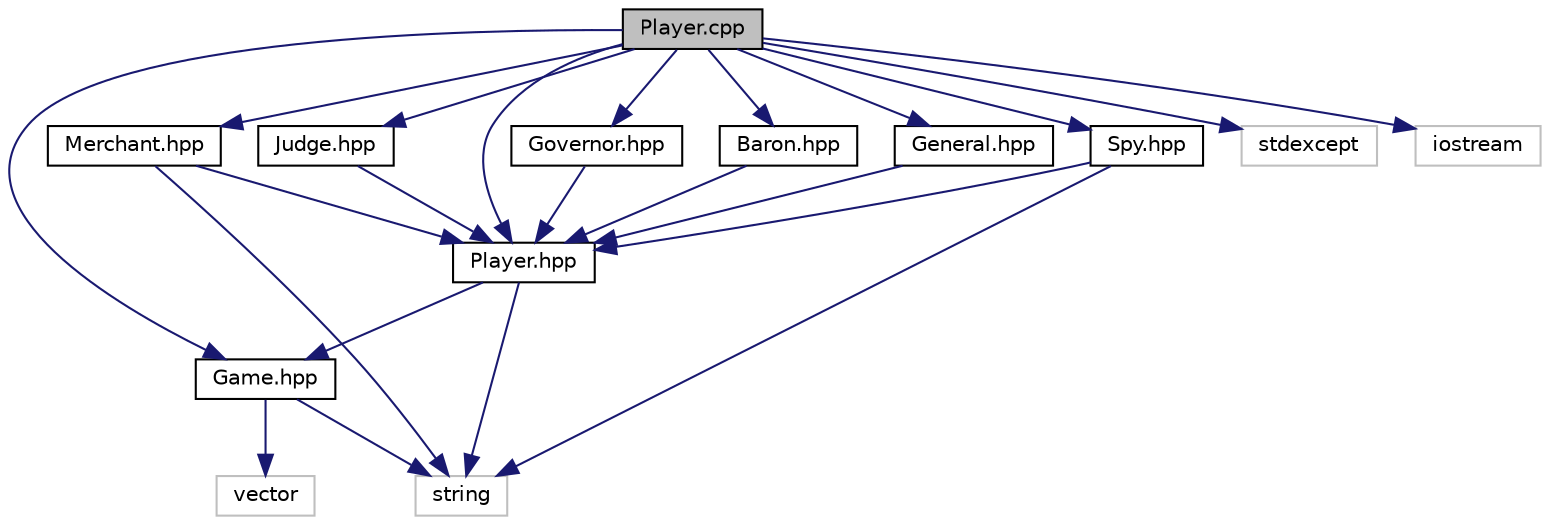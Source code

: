 digraph "Player.cpp"
{
 // LATEX_PDF_SIZE
  edge [fontname="Helvetica",fontsize="10",labelfontname="Helvetica",labelfontsize="10"];
  node [fontname="Helvetica",fontsize="10",shape=record];
  Node1 [label="Player.cpp",height=0.2,width=0.4,color="black", fillcolor="grey75", style="filled", fontcolor="black",tooltip=" "];
  Node1 -> Node2 [color="midnightblue",fontsize="10",style="solid"];
  Node2 [label="Game.hpp",height=0.2,width=0.4,color="black", fillcolor="white", style="filled",URL="$Game_8hpp.html",tooltip=" "];
  Node2 -> Node3 [color="midnightblue",fontsize="10",style="solid"];
  Node3 [label="vector",height=0.2,width=0.4,color="grey75", fillcolor="white", style="filled",tooltip=" "];
  Node2 -> Node4 [color="midnightblue",fontsize="10",style="solid"];
  Node4 [label="string",height=0.2,width=0.4,color="grey75", fillcolor="white", style="filled",tooltip=" "];
  Node1 -> Node5 [color="midnightblue",fontsize="10",style="solid"];
  Node5 [label="Player.hpp",height=0.2,width=0.4,color="black", fillcolor="white", style="filled",URL="$Player_8hpp.html",tooltip=" "];
  Node5 -> Node4 [color="midnightblue",fontsize="10",style="solid"];
  Node5 -> Node2 [color="midnightblue",fontsize="10",style="solid"];
  Node1 -> Node6 [color="midnightblue",fontsize="10",style="solid"];
  Node6 [label="Governor.hpp",height=0.2,width=0.4,color="black", fillcolor="white", style="filled",URL="$Governor_8hpp.html",tooltip=" "];
  Node6 -> Node5 [color="midnightblue",fontsize="10",style="solid"];
  Node1 -> Node7 [color="midnightblue",fontsize="10",style="solid"];
  Node7 [label="Spy.hpp",height=0.2,width=0.4,color="black", fillcolor="white", style="filled",URL="$Spy_8hpp.html",tooltip=" "];
  Node7 -> Node5 [color="midnightblue",fontsize="10",style="solid"];
  Node7 -> Node4 [color="midnightblue",fontsize="10",style="solid"];
  Node1 -> Node8 [color="midnightblue",fontsize="10",style="solid"];
  Node8 [label="Baron.hpp",height=0.2,width=0.4,color="black", fillcolor="white", style="filled",URL="$Baron_8hpp.html",tooltip=" "];
  Node8 -> Node5 [color="midnightblue",fontsize="10",style="solid"];
  Node1 -> Node9 [color="midnightblue",fontsize="10",style="solid"];
  Node9 [label="General.hpp",height=0.2,width=0.4,color="black", fillcolor="white", style="filled",URL="$General_8hpp.html",tooltip=" "];
  Node9 -> Node5 [color="midnightblue",fontsize="10",style="solid"];
  Node1 -> Node10 [color="midnightblue",fontsize="10",style="solid"];
  Node10 [label="Judge.hpp",height=0.2,width=0.4,color="black", fillcolor="white", style="filled",URL="$Judge_8hpp.html",tooltip=" "];
  Node10 -> Node5 [color="midnightblue",fontsize="10",style="solid"];
  Node1 -> Node11 [color="midnightblue",fontsize="10",style="solid"];
  Node11 [label="Merchant.hpp",height=0.2,width=0.4,color="black", fillcolor="white", style="filled",URL="$Merchant_8hpp.html",tooltip=" "];
  Node11 -> Node5 [color="midnightblue",fontsize="10",style="solid"];
  Node11 -> Node4 [color="midnightblue",fontsize="10",style="solid"];
  Node1 -> Node12 [color="midnightblue",fontsize="10",style="solid"];
  Node12 [label="stdexcept",height=0.2,width=0.4,color="grey75", fillcolor="white", style="filled",tooltip=" "];
  Node1 -> Node13 [color="midnightblue",fontsize="10",style="solid"];
  Node13 [label="iostream",height=0.2,width=0.4,color="grey75", fillcolor="white", style="filled",tooltip=" "];
}
